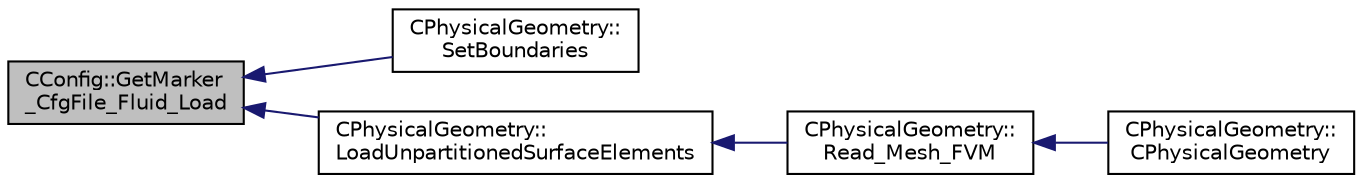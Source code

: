 digraph "CConfig::GetMarker_CfgFile_Fluid_Load"
{
  edge [fontname="Helvetica",fontsize="10",labelfontname="Helvetica",labelfontsize="10"];
  node [fontname="Helvetica",fontsize="10",shape=record];
  rankdir="LR";
  Node7173 [label="CConfig::GetMarker\l_CfgFile_Fluid_Load",height=0.2,width=0.4,color="black", fillcolor="grey75", style="filled", fontcolor="black"];
  Node7173 -> Node7174 [dir="back",color="midnightblue",fontsize="10",style="solid",fontname="Helvetica"];
  Node7174 [label="CPhysicalGeometry::\lSetBoundaries",height=0.2,width=0.4,color="black", fillcolor="white", style="filled",URL="$class_c_physical_geometry.html#a1350e4d05928db566e3d14fa5dc2587a",tooltip="Set the send receive boundaries of the grid. "];
  Node7173 -> Node7175 [dir="back",color="midnightblue",fontsize="10",style="solid",fontname="Helvetica"];
  Node7175 [label="CPhysicalGeometry::\lLoadUnpartitionedSurfaceElements",height=0.2,width=0.4,color="black", fillcolor="white", style="filled",URL="$class_c_physical_geometry.html#a23692062ec01893ef6b5ae53fcbbf022",tooltip="Loads the boundary elements (markers) from the mesh reader object into the primal element data struct..."];
  Node7175 -> Node7176 [dir="back",color="midnightblue",fontsize="10",style="solid",fontname="Helvetica"];
  Node7176 [label="CPhysicalGeometry::\lRead_Mesh_FVM",height=0.2,width=0.4,color="black", fillcolor="white", style="filled",URL="$class_c_physical_geometry.html#ad4096218a43c6a5ec4c56576c0c30e5b",tooltip="Reads the geometry of the grid and adjust the boundary conditions with the configuration file in para..."];
  Node7176 -> Node7177 [dir="back",color="midnightblue",fontsize="10",style="solid",fontname="Helvetica"];
  Node7177 [label="CPhysicalGeometry::\lCPhysicalGeometry",height=0.2,width=0.4,color="black", fillcolor="white", style="filled",URL="$class_c_physical_geometry.html#a075a737b341a64de5463ddd41096692e",tooltip="Reads the geometry of the grid and adjust the boundary conditions with the configuration file..."];
}
